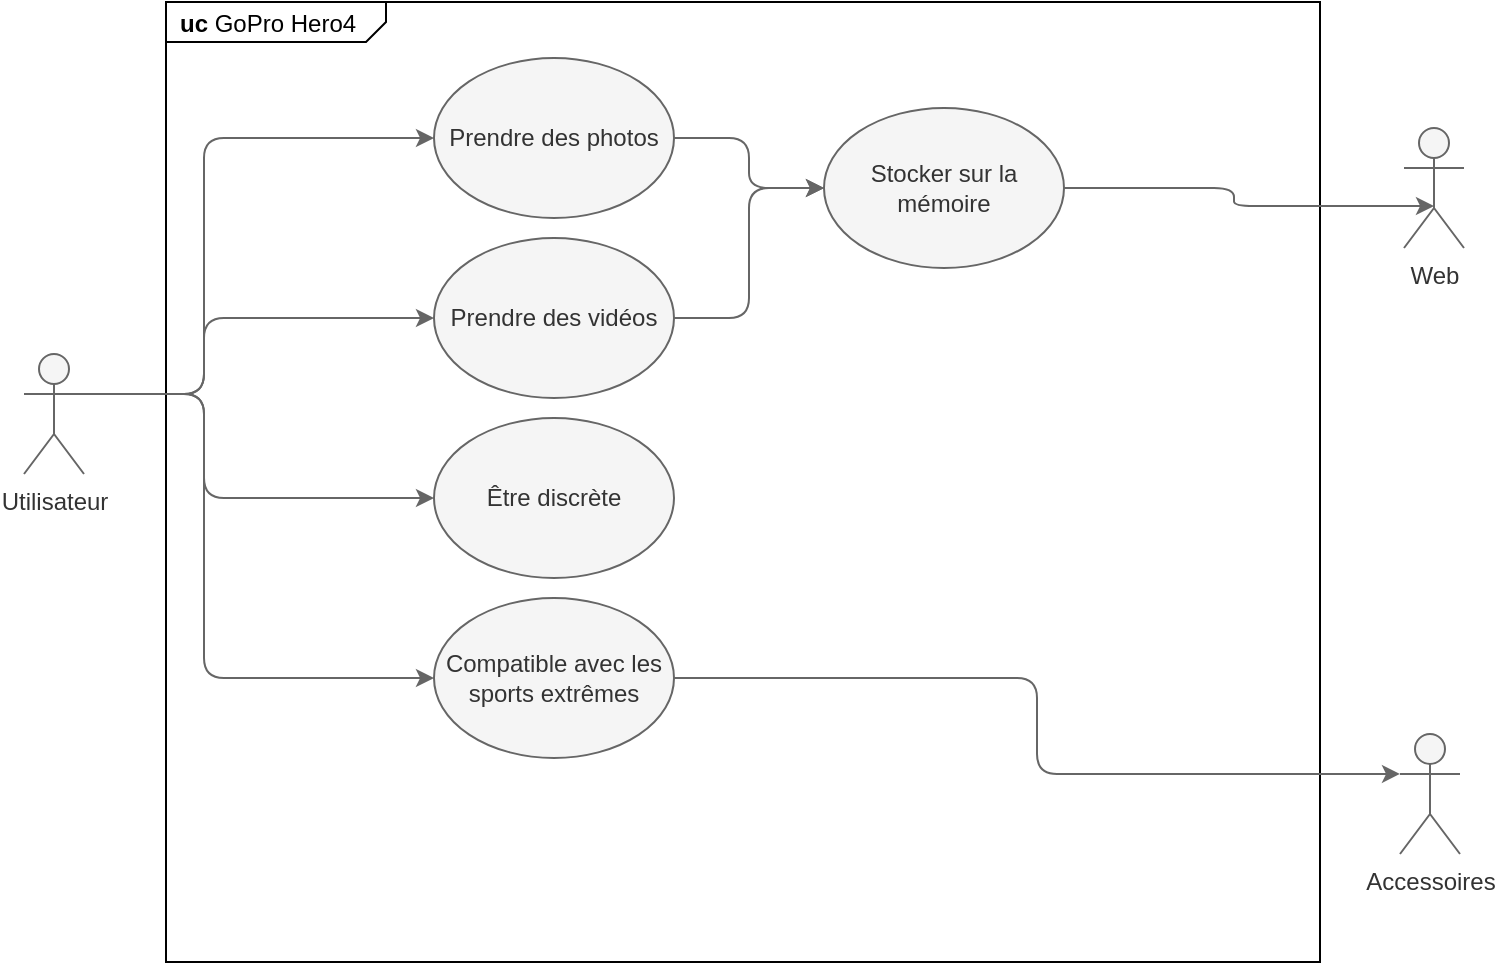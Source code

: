 <mxfile version="20.5.1" type="github">
  <diagram id="1cee9afd-dcdd-cf27-cb82-50d77dad4855" name="Page-1">
    <mxGraphModel dx="1437" dy="873" grid="0" gridSize="10" guides="1" tooltips="1" connect="1" arrows="1" fold="1" page="1" pageScale="1" pageWidth="827" pageHeight="1169" math="0" shadow="0">
      <root>
        <mxCell id="0" />
        <mxCell id="1" parent="0" />
        <mxCell id="nEG2yCQzcb4ySoibapGF-6" value="&lt;p style=&quot;margin:0px;margin-top:4px;margin-left:7px;text-align:left;&quot;&gt;&lt;b&gt;uc&lt;/b&gt;&amp;nbsp;GoPro Hero4&lt;/p&gt;" style="html=1;shape=mxgraph.sysml.package;overflow=fill;labelX=110;strokeWidth=1;align=center;" vertex="1" parent="1">
          <mxGeometry x="111" y="47" width="577" height="480" as="geometry" />
        </mxCell>
        <mxCell id="nEG2yCQzcb4ySoibapGF-3" style="edgeStyle=orthogonalEdgeStyle;rounded=1;orthogonalLoop=1;jettySize=auto;html=1;exitX=1;exitY=0.5;exitDx=0;exitDy=0;entryX=0;entryY=0.5;entryDx=0;entryDy=0;fillColor=#f5f5f5;strokeColor=#666666;" edge="1" parent="1" source="c1cb8d76720eaeb-1" target="c1cb8d76720eaeb-4">
          <mxGeometry relative="1" as="geometry" />
        </mxCell>
        <mxCell id="c1cb8d76720eaeb-1" value="Prendre des photos" style="ellipse;whiteSpace=wrap;html=1;strokeWidth=1;fillColor=#f5f5f5;fontColor=#333333;strokeColor=#666666;" parent="1" vertex="1">
          <mxGeometry x="245" y="75" width="120" height="80" as="geometry" />
        </mxCell>
        <mxCell id="nEG2yCQzcb4ySoibapGF-4" style="edgeStyle=orthogonalEdgeStyle;rounded=1;orthogonalLoop=1;jettySize=auto;html=1;exitX=1;exitY=0.5;exitDx=0;exitDy=0;entryX=0;entryY=0.5;entryDx=0;entryDy=0;fillColor=#f5f5f5;strokeColor=#666666;" edge="1" parent="1" source="c1cb8d76720eaeb-2" target="c1cb8d76720eaeb-4">
          <mxGeometry relative="1" as="geometry" />
        </mxCell>
        <mxCell id="c1cb8d76720eaeb-2" value="Prendre des vidéos" style="ellipse;whiteSpace=wrap;html=1;strokeWidth=1;fillColor=#f5f5f5;fontColor=#333333;strokeColor=#666666;" parent="1" vertex="1">
          <mxGeometry x="245" y="165" width="120" height="80" as="geometry" />
        </mxCell>
        <mxCell id="c1cb8d76720eaeb-3" value="Être discrète" style="ellipse;whiteSpace=wrap;html=1;strokeWidth=1;fillColor=#f5f5f5;fontColor=#333333;strokeColor=#666666;" parent="1" vertex="1">
          <mxGeometry x="245" y="255" width="120" height="80" as="geometry" />
        </mxCell>
        <mxCell id="nEG2yCQzcb4ySoibapGF-5" style="edgeStyle=orthogonalEdgeStyle;rounded=1;orthogonalLoop=1;jettySize=auto;html=1;exitX=1;exitY=0.5;exitDx=0;exitDy=0;entryX=0.5;entryY=0.65;entryDx=0;entryDy=0;entryPerimeter=0;fillColor=#f5f5f5;strokeColor=#666666;" edge="1" parent="1" source="c1cb8d76720eaeb-4" target="BG-svL-ueLXQuR9ulsq8-7">
          <mxGeometry relative="1" as="geometry" />
        </mxCell>
        <mxCell id="c1cb8d76720eaeb-4" value="Stocker sur la mémoire" style="ellipse;whiteSpace=wrap;html=1;strokeWidth=1;fillColor=#f5f5f5;fontColor=#333333;strokeColor=#666666;" parent="1" vertex="1">
          <mxGeometry x="440" y="100" width="120" height="80" as="geometry" />
        </mxCell>
        <mxCell id="BG-svL-ueLXQuR9ulsq8-10" style="edgeStyle=orthogonalEdgeStyle;rounded=1;orthogonalLoop=1;jettySize=auto;html=1;entryX=0;entryY=0.333;entryDx=0;entryDy=0;entryPerimeter=0;strokeWidth=1;fillColor=#f5f5f5;strokeColor=#666666;" parent="1" source="c1cb8d76720eaeb-5" target="c1cb8d76720eaeb-20" edge="1">
          <mxGeometry relative="1" as="geometry" />
        </mxCell>
        <mxCell id="c1cb8d76720eaeb-5" value="Compatible avec les sports extrêmes" style="ellipse;whiteSpace=wrap;html=1;strokeWidth=1;fillColor=#f5f5f5;fontColor=#333333;strokeColor=#666666;" parent="1" vertex="1">
          <mxGeometry x="245" y="345" width="120" height="80" as="geometry" />
        </mxCell>
        <mxCell id="c1cb8d76720eaeb-10" style="html=1;exitX=1;exitY=0.333;exitPerimeter=0;entryX=0;entryY=0.5;jettySize=auto;orthogonalLoop=1;fontColor=#000099;strokeWidth=1;edgeStyle=orthogonalEdgeStyle;fillColor=#f5f5f5;strokeColor=#666666;" parent="1" source="c1cb8d76720eaeb-15" target="c1cb8d76720eaeb-1" edge="1">
          <mxGeometry relative="1" as="geometry">
            <Array as="points">
              <mxPoint x="130" y="243" />
              <mxPoint x="130" y="115" />
            </Array>
          </mxGeometry>
        </mxCell>
        <mxCell id="c1cb8d76720eaeb-11" style="html=1;exitX=1;exitY=0.333;exitPerimeter=0;entryX=0;entryY=0.5;jettySize=auto;orthogonalLoop=1;fontColor=#000099;strokeWidth=1;edgeStyle=orthogonalEdgeStyle;fillColor=#f5f5f5;strokeColor=#666666;" parent="1" source="c1cb8d76720eaeb-15" target="c1cb8d76720eaeb-2" edge="1">
          <mxGeometry relative="1" as="geometry">
            <Array as="points">
              <mxPoint x="130" y="243" />
              <mxPoint x="130" y="205" />
            </Array>
          </mxGeometry>
        </mxCell>
        <mxCell id="c1cb8d76720eaeb-13" style="edgeStyle=orthogonalEdgeStyle;html=1;exitX=1;exitY=0.333;exitPerimeter=0;entryX=0;entryY=0.5;jettySize=auto;orthogonalLoop=1;fontColor=#000099;strokeWidth=1;fillColor=#f5f5f5;strokeColor=#666666;" parent="1" source="c1cb8d76720eaeb-15" target="c1cb8d76720eaeb-3" edge="1">
          <mxGeometry relative="1" as="geometry">
            <Array as="points">
              <mxPoint x="130" y="243" />
              <mxPoint x="130" y="295" />
            </Array>
          </mxGeometry>
        </mxCell>
        <mxCell id="BG-svL-ueLXQuR9ulsq8-9" style="edgeStyle=orthogonalEdgeStyle;rounded=1;orthogonalLoop=1;jettySize=auto;html=1;exitX=1;exitY=0.333;exitDx=0;exitDy=0;exitPerimeter=0;entryX=0;entryY=0.5;entryDx=0;entryDy=0;strokeWidth=1;fillColor=#f5f5f5;strokeColor=#666666;" parent="1" source="c1cb8d76720eaeb-15" target="c1cb8d76720eaeb-5" edge="1">
          <mxGeometry relative="1" as="geometry">
            <Array as="points">
              <mxPoint x="130" y="243" />
              <mxPoint x="130" y="385" />
            </Array>
          </mxGeometry>
        </mxCell>
        <mxCell id="c1cb8d76720eaeb-15" value="Utilisateur" style="shape=umlActor;verticalLabelPosition=bottom;labelBackgroundColor=#ffffff;verticalAlign=top;html=1;strokeWidth=1;fillColor=#f5f5f5;fontColor=#333333;strokeColor=#666666;" parent="1" vertex="1">
          <mxGeometry x="40" y="223" width="30" height="60" as="geometry" />
        </mxCell>
        <mxCell id="c1cb8d76720eaeb-20" value="Accessoires" style="shape=umlActor;verticalLabelPosition=bottom;labelBackgroundColor=#ffffff;verticalAlign=top;html=1;strokeWidth=1;fillColor=#f5f5f5;fontColor=#333333;strokeColor=#666666;" parent="1" vertex="1">
          <mxGeometry x="728" y="413" width="30" height="60" as="geometry" />
        </mxCell>
        <mxCell id="BG-svL-ueLXQuR9ulsq8-7" value="Web" style="shape=umlActor;verticalLabelPosition=bottom;labelBackgroundColor=#ffffff;verticalAlign=top;html=1;strokeWidth=1;fillColor=#f5f5f5;fontColor=#333333;strokeColor=#666666;" parent="1" vertex="1">
          <mxGeometry x="730" y="110" width="30" height="60" as="geometry" />
        </mxCell>
      </root>
    </mxGraphModel>
  </diagram>
</mxfile>
